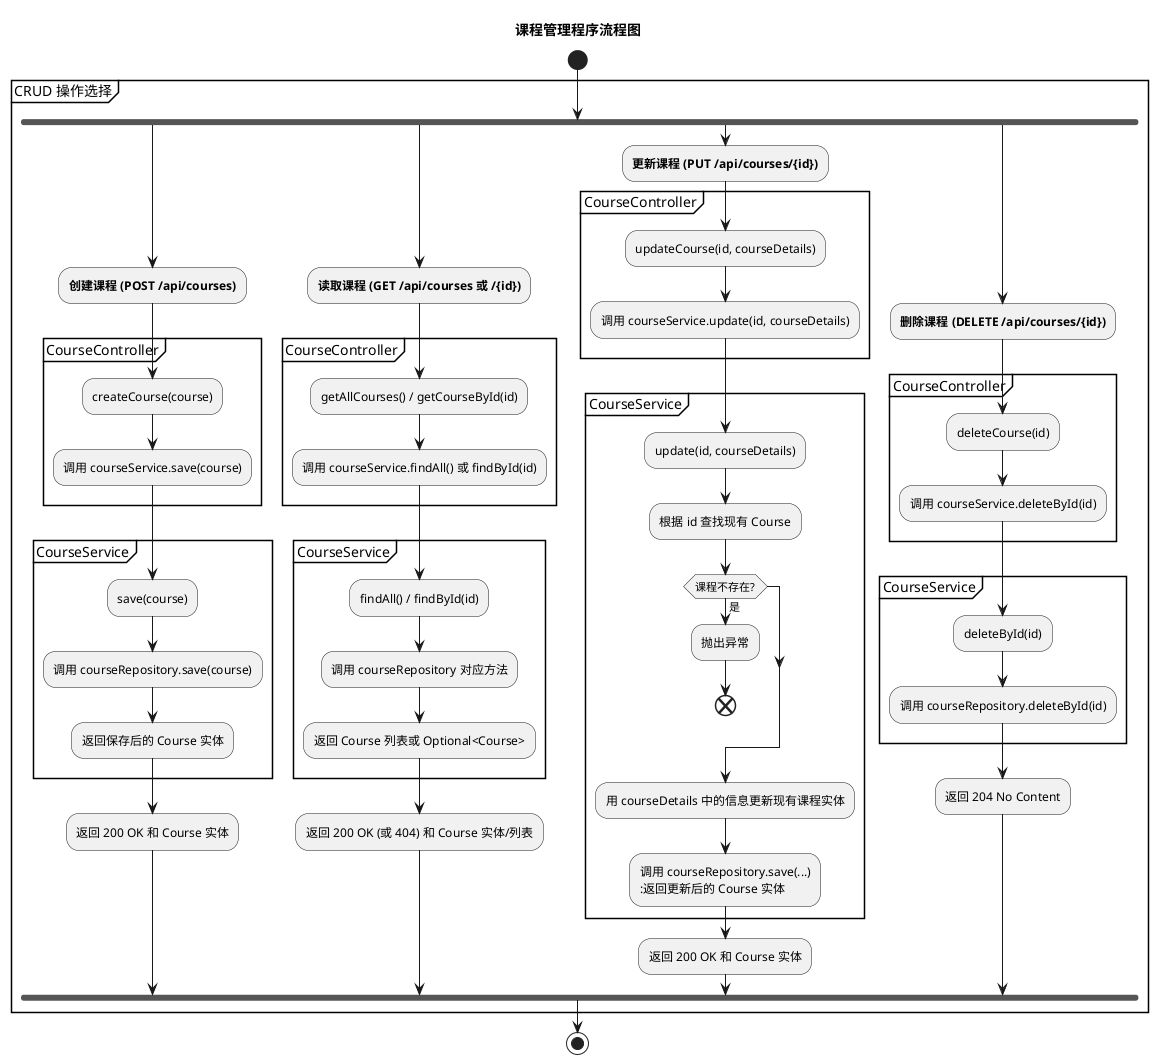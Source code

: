 @startuml
'https://plantuml.com/activity-diagram-beta

title 课程管理程序流程图

start

partition "CRUD 操作选择" {
  fork
    :<b>创建课程 (POST /api/courses)</b>;
    partition CourseController {
      :createCourse(course);
      :调用 courseService.save(course);
    }
    partition CourseService {
      :save(course);
      :调用 courseRepository.save(course);
      :返回保存后的 Course 实体;
    }
    :返回 200 OK 和 Course 实体;

  fork again
    :<b>读取课程 (GET /api/courses 或 /{id})</b>;
    partition CourseController {
      :getAllCourses() / getCourseById(id);
      :调用 courseService.findAll() 或 findById(id);
    }
    partition CourseService {
      :findAll() / findById(id);
      :调用 courseRepository 对应方法;
      :返回 Course 列表或 Optional<Course>;
    }
    :返回 200 OK (或 404) 和 Course 实体/列表;

  fork again
    :<b>更新课程 (PUT /api/courses/{id})</b>;
    partition CourseController {
      :updateCourse(id, courseDetails);
      :调用 courseService.update(id, courseDetails);
    }
    partition CourseService {
      :update(id, courseDetails);
      :根据 id 查找现有 Course;
      if (课程不存在?) then (是)
        :抛出异常;
        end
      endif
      :用 courseDetails 中的信息更新现有课程实体;
      :调用 courseRepository.save(...)
      :返回更新后的 Course 实体;
    }
    :返回 200 OK 和 Course 实体;

  fork again
    :<b>删除课程 (DELETE /api/courses/{id})</b>;
     partition CourseController {
      :deleteCourse(id);
      :调用 courseService.deleteById(id);
    }
    partition CourseService {
      :deleteById(id);
      :调用 courseRepository.deleteById(id);
    }
    :返回 204 No Content;
  end fork
}

stop

@enduml 